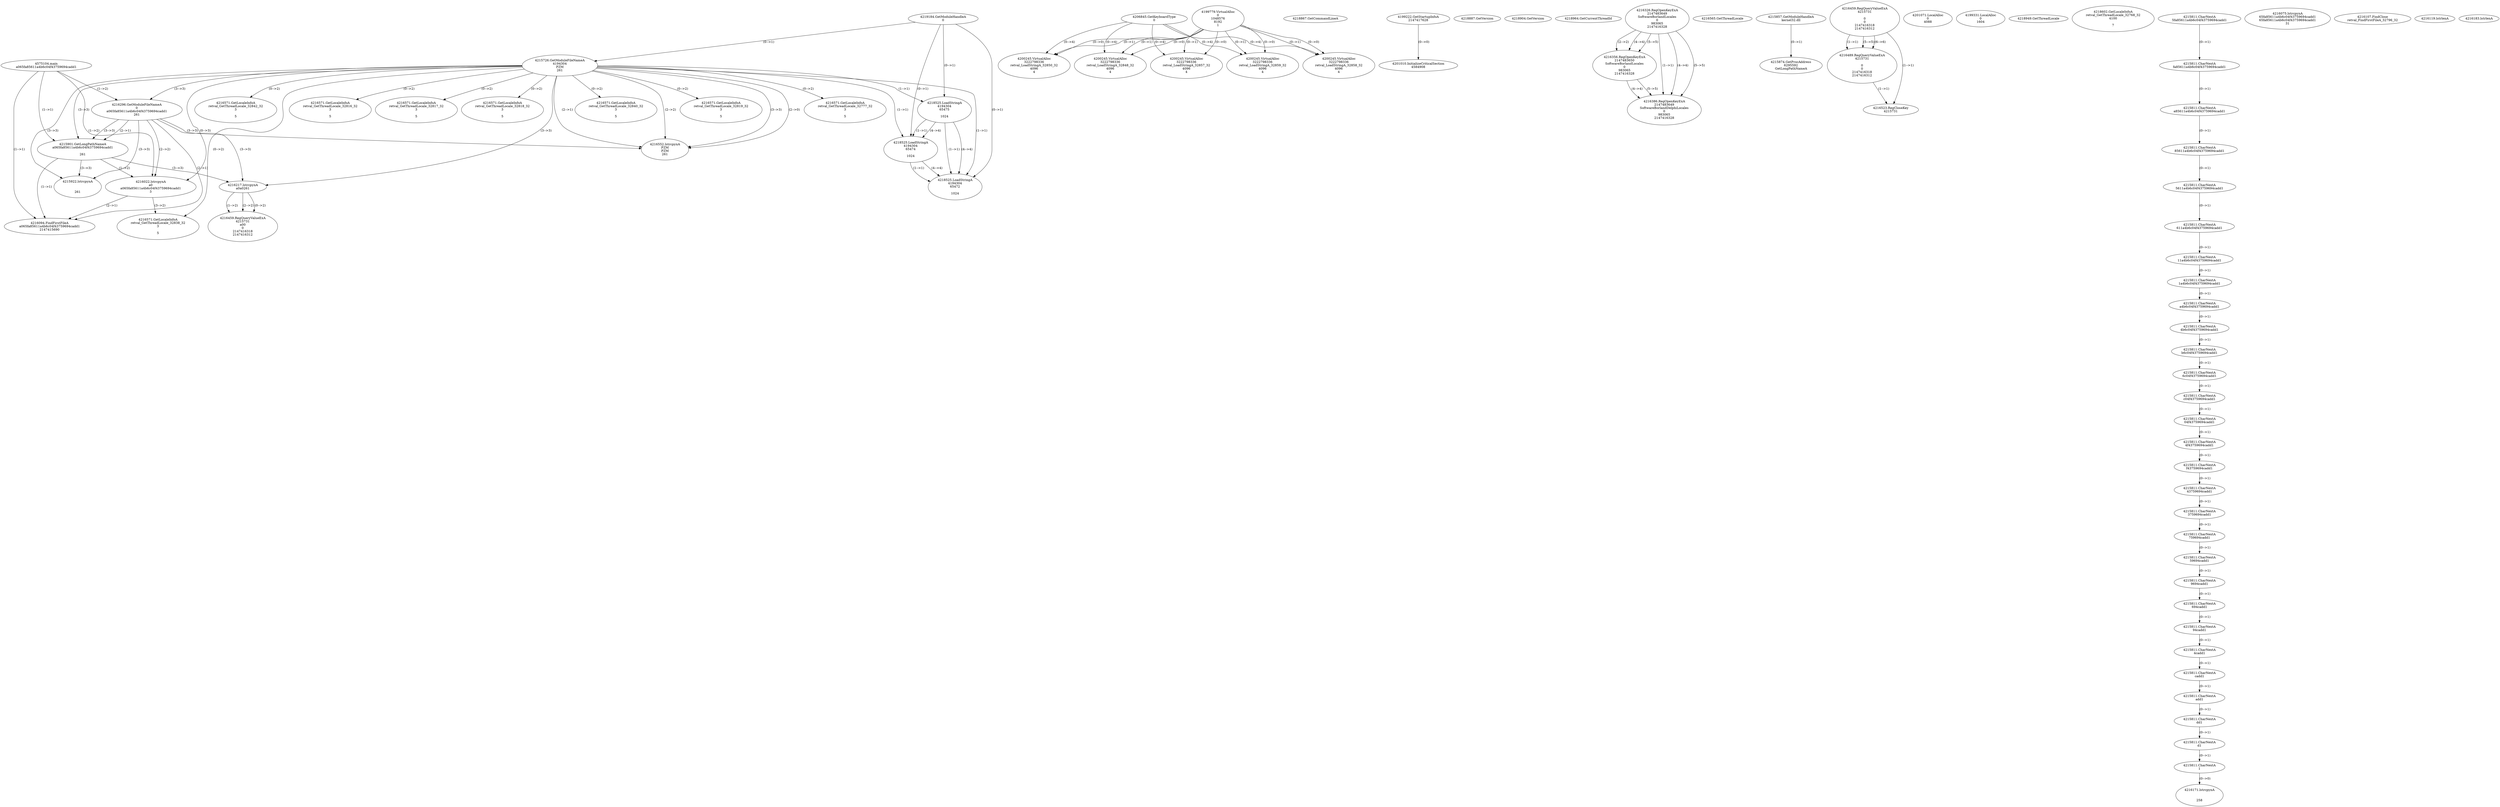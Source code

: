 // Global SCDG with merge call
digraph {
	0 [label="4575104.main
a065fa85611a4b6c04f43759694cadd1"]
	1 [label="4219184.GetModuleHandleA
0"]
	2 [label="4206845.GetKeyboardType
0"]
	3 [label="4218867.GetCommandLineA
"]
	4 [label="4199222.GetStartupInfoA
2147417628"]
	5 [label="4218887.GetVersion
"]
	6 [label="4218904.GetVersion
"]
	7 [label="4218964.GetCurrentThreadId
"]
	8 [label="4215726.GetModuleFileNameA
4194304
PZM
261"]
	1 -> 8 [label="(0-->1)"]
	9 [label="4216296.GetModuleFileNameA
0
a065fa85611a4b6c04f43759694cadd1
261"]
	0 -> 9 [label="(1-->2)"]
	8 -> 9 [label="(3-->3)"]
	10 [label="4216326.RegOpenKeyExA
2147483649
Software\Borland\Locales
0
983065
2147416328"]
	11 [label="4216356.RegOpenKeyExA
2147483650
Software\Borland\Locales
0
983065
2147416328"]
	10 -> 11 [label="(2-->2)"]
	10 -> 11 [label="(4-->4)"]
	10 -> 11 [label="(5-->5)"]
	12 [label="4216386.RegOpenKeyExA
2147483649
Software\Borland\Delphi\Locales
0
983065
2147416328"]
	10 -> 12 [label="(1-->1)"]
	10 -> 12 [label="(4-->4)"]
	11 -> 12 [label="(4-->4)"]
	10 -> 12 [label="(5-->5)"]
	11 -> 12 [label="(5-->5)"]
	13 [label="4216552.lstrcpynA
PZM
PZM
261"]
	8 -> 13 [label="(2-->1)"]
	8 -> 13 [label="(2-->2)"]
	8 -> 13 [label="(3-->3)"]
	9 -> 13 [label="(3-->3)"]
	8 -> 13 [label="(2-->0)"]
	14 [label="4216565.GetThreadLocale
"]
	15 [label="4216571.GetLocaleInfoA
retval_GetThreadLocale_32777_32
3

5"]
	8 -> 15 [label="(0-->2)"]
	16 [label="4218525.LoadStringA
4194304
65475

1024"]
	1 -> 16 [label="(0-->1)"]
	8 -> 16 [label="(1-->1)"]
	17 [label="4201010.InitializeCriticalSection
4584908"]
	4 -> 17 [label="(0-->0)"]
	18 [label="4215857.GetModuleHandleA
kernel32.dll"]
	19 [label="4215874.GetProcAddress
6295592
GetLongPathNameA"]
	18 -> 19 [label="(0-->1)"]
	20 [label="4215901.GetLongPathNameA
a065fa85611a4b6c04f43759694cadd1

261"]
	0 -> 20 [label="(1-->1)"]
	9 -> 20 [label="(2-->1)"]
	8 -> 20 [label="(3-->3)"]
	9 -> 20 [label="(3-->3)"]
	21 [label="4215922.lstrcpynA


261"]
	8 -> 21 [label="(3-->3)"]
	9 -> 21 [label="(3-->3)"]
	20 -> 21 [label="(3-->3)"]
	22 [label="4216459.RegQueryValueExA
4215731

0
0
2147416318
2147416312"]
	23 [label="4216489.RegQueryValueExA
4215731

0
0
2147416318
2147416312"]
	22 -> 23 [label="(1-->1)"]
	22 -> 23 [label="(5-->5)"]
	22 -> 23 [label="(6-->6)"]
	24 [label="4216523.RegCloseKey
4215731"]
	22 -> 24 [label="(1-->1)"]
	23 -> 24 [label="(1-->1)"]
	25 [label="4216571.GetLocaleInfoA
retval_GetThreadLocale_32842_32
3

5"]
	8 -> 25 [label="(0-->2)"]
	26 [label="4201071.LocalAlloc
0
4088"]
	27 [label="4218525.LoadStringA
4194304
65474

1024"]
	1 -> 27 [label="(0-->1)"]
	8 -> 27 [label="(1-->1)"]
	16 -> 27 [label="(1-->1)"]
	16 -> 27 [label="(4-->4)"]
	28 [label="4199779.VirtualAlloc
0
1048576
8192
1"]
	29 [label="4199331.LocalAlloc
0
1604"]
	30 [label="4200245.VirtualAlloc
3222798336
retval_LoadStringA_32857_32
4096
4"]
	28 -> 30 [label="(0-->1)"]
	2 -> 30 [label="(0-->4)"]
	28 -> 30 [label="(0-->0)"]
	31 [label="4216571.GetLocaleInfoA
retval_GetThreadLocale_32816_32
3

5"]
	8 -> 31 [label="(0-->2)"]
	32 [label="4200245.VirtualAlloc
3222798336
retval_LoadStringA_32858_32
4096
4"]
	28 -> 32 [label="(0-->1)"]
	2 -> 32 [label="(0-->4)"]
	28 -> 32 [label="(0-->0)"]
	33 [label="4216571.GetLocaleInfoA
retval_GetThreadLocale_32817_32
3

5"]
	8 -> 33 [label="(0-->2)"]
	34 [label="4200245.VirtualAlloc
3222798336
retval_LoadStringA_32859_32
4096
4"]
	28 -> 34 [label="(0-->1)"]
	2 -> 34 [label="(0-->4)"]
	28 -> 34 [label="(0-->0)"]
	35 [label="4216571.GetLocaleInfoA
retval_GetThreadLocale_32818_32
3

5"]
	8 -> 35 [label="(0-->2)"]
	36 [label="4218949.GetThreadLocale
"]
	37 [label="4218602.GetLocaleInfoA
retval_GetThreadLocale_32768_32
4100

7"]
	38 [label="4216022.lstrcpynA
a0
a065fa85611a4b6c04f43759694cadd1
3"]
	0 -> 38 [label="(1-->2)"]
	9 -> 38 [label="(2-->2)"]
	20 -> 38 [label="(1-->2)"]
	8 -> 38 [label="(0-->3)"]
	39 [label="4215811.CharNextA
5fa85611a4b6c04f43759694cadd1"]
	40 [label="4215811.CharNextA
fa85611a4b6c04f43759694cadd1"]
	39 -> 40 [label="(0-->1)"]
	41 [label="4215811.CharNextA
a85611a4b6c04f43759694cadd1"]
	40 -> 41 [label="(0-->1)"]
	42 [label="4215811.CharNextA
85611a4b6c04f43759694cadd1"]
	41 -> 42 [label="(0-->1)"]
	43 [label="4215811.CharNextA
5611a4b6c04f43759694cadd1"]
	42 -> 43 [label="(0-->1)"]
	44 [label="4215811.CharNextA
611a4b6c04f43759694cadd1"]
	43 -> 44 [label="(0-->1)"]
	45 [label="4215811.CharNextA
11a4b6c04f43759694cadd1"]
	44 -> 45 [label="(0-->1)"]
	46 [label="4215811.CharNextA
1a4b6c04f43759694cadd1"]
	45 -> 46 [label="(0-->1)"]
	47 [label="4215811.CharNextA
a4b6c04f43759694cadd1"]
	46 -> 47 [label="(0-->1)"]
	48 [label="4215811.CharNextA
4b6c04f43759694cadd1"]
	47 -> 48 [label="(0-->1)"]
	49 [label="4215811.CharNextA
b6c04f43759694cadd1"]
	48 -> 49 [label="(0-->1)"]
	50 [label="4215811.CharNextA
6c04f43759694cadd1"]
	49 -> 50 [label="(0-->1)"]
	51 [label="4215811.CharNextA
c04f43759694cadd1"]
	50 -> 51 [label="(0-->1)"]
	52 [label="4215811.CharNextA
04f43759694cadd1"]
	51 -> 52 [label="(0-->1)"]
	53 [label="4215811.CharNextA
4f43759694cadd1"]
	52 -> 53 [label="(0-->1)"]
	54 [label="4215811.CharNextA
f43759694cadd1"]
	53 -> 54 [label="(0-->1)"]
	55 [label="4215811.CharNextA
43759694cadd1"]
	54 -> 55 [label="(0-->1)"]
	56 [label="4215811.CharNextA
3759694cadd1"]
	55 -> 56 [label="(0-->1)"]
	57 [label="4215811.CharNextA
759694cadd1"]
	56 -> 57 [label="(0-->1)"]
	58 [label="4215811.CharNextA
59694cadd1"]
	57 -> 58 [label="(0-->1)"]
	59 [label="4215811.CharNextA
9694cadd1"]
	58 -> 59 [label="(0-->1)"]
	60 [label="4215811.CharNextA
694cadd1"]
	59 -> 60 [label="(0-->1)"]
	61 [label="4215811.CharNextA
94cadd1"]
	60 -> 61 [label="(0-->1)"]
	62 [label="4215811.CharNextA
4cadd1"]
	61 -> 62 [label="(0-->1)"]
	63 [label="4215811.CharNextA
cadd1"]
	62 -> 63 [label="(0-->1)"]
	64 [label="4215811.CharNextA
add1"]
	63 -> 64 [label="(0-->1)"]
	65 [label="4215811.CharNextA
dd1"]
	64 -> 65 [label="(0-->1)"]
	66 [label="4215811.CharNextA
d1"]
	65 -> 66 [label="(0-->1)"]
	67 [label="4215811.CharNextA
1"]
	66 -> 67 [label="(0-->1)"]
	68 [label="4216075.lstrcpynA
65fa85611a4b6c04f43759694cadd1
65fa85611a4b6c04f43759694cadd1
31"]
	69 [label="4216094.FindFirstFileA
a065fa85611a4b6c04f43759694cadd1
2147415690"]
	0 -> 69 [label="(1-->1)"]
	9 -> 69 [label="(2-->1)"]
	20 -> 69 [label="(1-->1)"]
	38 -> 69 [label="(2-->1)"]
	70 [label="4216107.FindClose
retval_FindFirstFileA_32796_32"]
	71 [label="4216119.lstrlenA
"]
	72 [label="4216171.lstrcpynA


258"]
	67 -> 72 [label="(0-->0)"]
	73 [label="4216183.lstrlenA
"]
	74 [label="4216217.lstrcpynA
a0\
a0\
261"]
	8 -> 74 [label="(3-->3)"]
	9 -> 74 [label="(3-->3)"]
	20 -> 74 [label="(3-->3)"]
	75 [label="4216459.RegQueryValueExA
4215731
a0\
0
0
2147416318
2147416312"]
	74 -> 75 [label="(1-->2)"]
	74 -> 75 [label="(2-->2)"]
	74 -> 75 [label="(0-->2)"]
	76 [label="4216571.GetLocaleInfoA
retval_GetThreadLocale_32838_32
3

5"]
	8 -> 76 [label="(0-->2)"]
	38 -> 76 [label="(3-->2)"]
	77 [label="4200245.VirtualAlloc
3222798336
retval_LoadStringA_32848_32
4096
4"]
	28 -> 77 [label="(0-->1)"]
	2 -> 77 [label="(0-->4)"]
	28 -> 77 [label="(0-->0)"]
	78 [label="4216571.GetLocaleInfoA
retval_GetThreadLocale_32840_32
3

5"]
	8 -> 78 [label="(0-->2)"]
	79 [label="4200245.VirtualAlloc
3222798336
retval_LoadStringA_32850_32
4096
4"]
	28 -> 79 [label="(0-->1)"]
	2 -> 79 [label="(0-->4)"]
	28 -> 79 [label="(0-->0)"]
	80 [label="4218525.LoadStringA
4194304
65472

1024"]
	1 -> 80 [label="(0-->1)"]
	8 -> 80 [label="(1-->1)"]
	16 -> 80 [label="(1-->1)"]
	27 -> 80 [label="(1-->1)"]
	16 -> 80 [label="(4-->4)"]
	27 -> 80 [label="(4-->4)"]
	81 [label="4216571.GetLocaleInfoA
retval_GetThreadLocale_32819_32
3

5"]
	8 -> 81 [label="(0-->2)"]
}
